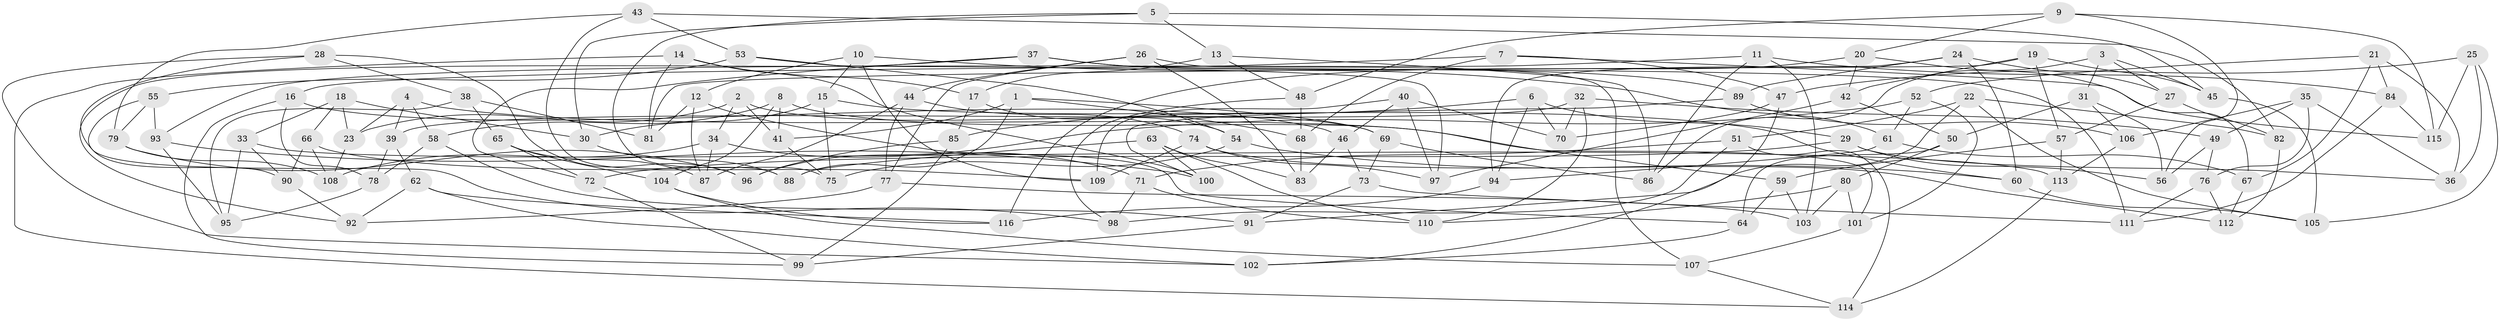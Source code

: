 // Generated by graph-tools (version 1.1) at 2025/56/03/09/25 04:56:21]
// undirected, 116 vertices, 232 edges
graph export_dot {
graph [start="1"]
  node [color=gray90,style=filled];
  1;
  2;
  3;
  4;
  5;
  6;
  7;
  8;
  9;
  10;
  11;
  12;
  13;
  14;
  15;
  16;
  17;
  18;
  19;
  20;
  21;
  22;
  23;
  24;
  25;
  26;
  27;
  28;
  29;
  30;
  31;
  32;
  33;
  34;
  35;
  36;
  37;
  38;
  39;
  40;
  41;
  42;
  43;
  44;
  45;
  46;
  47;
  48;
  49;
  50;
  51;
  52;
  53;
  54;
  55;
  56;
  57;
  58;
  59;
  60;
  61;
  62;
  63;
  64;
  65;
  66;
  67;
  68;
  69;
  70;
  71;
  72;
  73;
  74;
  75;
  76;
  77;
  78;
  79;
  80;
  81;
  82;
  83;
  84;
  85;
  86;
  87;
  88;
  89;
  90;
  91;
  92;
  93;
  94;
  95;
  96;
  97;
  98;
  99;
  100;
  101;
  102;
  103;
  104;
  105;
  106;
  107;
  108;
  109;
  110;
  111;
  112;
  113;
  114;
  115;
  116;
  1 -- 69;
  1 -- 88;
  1 -- 68;
  1 -- 41;
  2 -- 34;
  2 -- 23;
  2 -- 69;
  2 -- 41;
  3 -- 31;
  3 -- 27;
  3 -- 86;
  3 -- 45;
  4 -- 58;
  4 -- 23;
  4 -- 39;
  4 -- 101;
  5 -- 75;
  5 -- 45;
  5 -- 30;
  5 -- 13;
  6 -- 85;
  6 -- 94;
  6 -- 70;
  6 -- 29;
  7 -- 115;
  7 -- 47;
  7 -- 68;
  7 -- 16;
  8 -- 58;
  8 -- 59;
  8 -- 104;
  8 -- 41;
  9 -- 48;
  9 -- 115;
  9 -- 20;
  9 -- 56;
  10 -- 12;
  10 -- 109;
  10 -- 15;
  10 -- 61;
  11 -- 86;
  11 -- 93;
  11 -- 84;
  11 -- 103;
  12 -- 64;
  12 -- 81;
  12 -- 87;
  13 -- 48;
  13 -- 86;
  13 -- 17;
  14 -- 17;
  14 -- 100;
  14 -- 81;
  14 -- 114;
  15 -- 30;
  15 -- 75;
  15 -- 60;
  16 -- 46;
  16 -- 78;
  16 -- 99;
  17 -- 85;
  17 -- 54;
  18 -- 66;
  18 -- 33;
  18 -- 30;
  18 -- 23;
  19 -- 57;
  19 -- 45;
  19 -- 42;
  19 -- 81;
  20 -- 42;
  20 -- 67;
  20 -- 116;
  21 -- 36;
  21 -- 52;
  21 -- 84;
  21 -- 67;
  22 -- 51;
  22 -- 91;
  22 -- 82;
  22 -- 105;
  23 -- 108;
  24 -- 94;
  24 -- 27;
  24 -- 89;
  24 -- 60;
  25 -- 105;
  25 -- 36;
  25 -- 115;
  25 -- 47;
  26 -- 107;
  26 -- 44;
  26 -- 83;
  26 -- 77;
  27 -- 57;
  27 -- 82;
  28 -- 98;
  28 -- 96;
  28 -- 102;
  28 -- 38;
  29 -- 56;
  29 -- 36;
  29 -- 72;
  30 -- 88;
  31 -- 56;
  31 -- 106;
  31 -- 50;
  32 -- 39;
  32 -- 110;
  32 -- 49;
  32 -- 70;
  33 -- 95;
  33 -- 90;
  33 -- 113;
  34 -- 108;
  34 -- 87;
  34 -- 71;
  35 -- 106;
  35 -- 76;
  35 -- 49;
  35 -- 36;
  37 -- 111;
  37 -- 92;
  37 -- 72;
  37 -- 89;
  38 -- 81;
  38 -- 65;
  38 -- 95;
  39 -- 62;
  39 -- 78;
  40 -- 97;
  40 -- 70;
  40 -- 46;
  40 -- 109;
  41 -- 75;
  42 -- 97;
  42 -- 50;
  43 -- 82;
  43 -- 79;
  43 -- 53;
  43 -- 88;
  44 -- 87;
  44 -- 74;
  44 -- 77;
  45 -- 105;
  46 -- 83;
  46 -- 73;
  47 -- 70;
  47 -- 102;
  48 -- 98;
  48 -- 68;
  49 -- 56;
  49 -- 76;
  50 -- 64;
  50 -- 80;
  51 -- 98;
  51 -- 71;
  51 -- 114;
  52 -- 61;
  52 -- 101;
  52 -- 96;
  53 -- 54;
  53 -- 97;
  53 -- 55;
  54 -- 60;
  54 -- 75;
  55 -- 79;
  55 -- 93;
  55 -- 90;
  57 -- 59;
  57 -- 113;
  58 -- 91;
  58 -- 78;
  59 -- 64;
  59 -- 103;
  60 -- 105;
  61 -- 94;
  61 -- 67;
  62 -- 116;
  62 -- 102;
  62 -- 92;
  63 -- 110;
  63 -- 100;
  63 -- 83;
  63 -- 88;
  64 -- 102;
  65 -- 72;
  65 -- 87;
  65 -- 104;
  66 -- 109;
  66 -- 90;
  66 -- 108;
  67 -- 112;
  68 -- 83;
  69 -- 73;
  69 -- 86;
  71 -- 98;
  71 -- 110;
  72 -- 99;
  73 -- 111;
  73 -- 91;
  74 -- 109;
  74 -- 112;
  74 -- 97;
  76 -- 112;
  76 -- 111;
  77 -- 92;
  77 -- 103;
  78 -- 95;
  79 -- 96;
  79 -- 108;
  80 -- 101;
  80 -- 110;
  80 -- 103;
  82 -- 112;
  84 -- 115;
  84 -- 111;
  85 -- 99;
  85 -- 96;
  89 -- 106;
  89 -- 100;
  90 -- 92;
  91 -- 99;
  93 -- 95;
  93 -- 100;
  94 -- 116;
  101 -- 107;
  104 -- 116;
  104 -- 107;
  106 -- 113;
  107 -- 114;
  113 -- 114;
}
